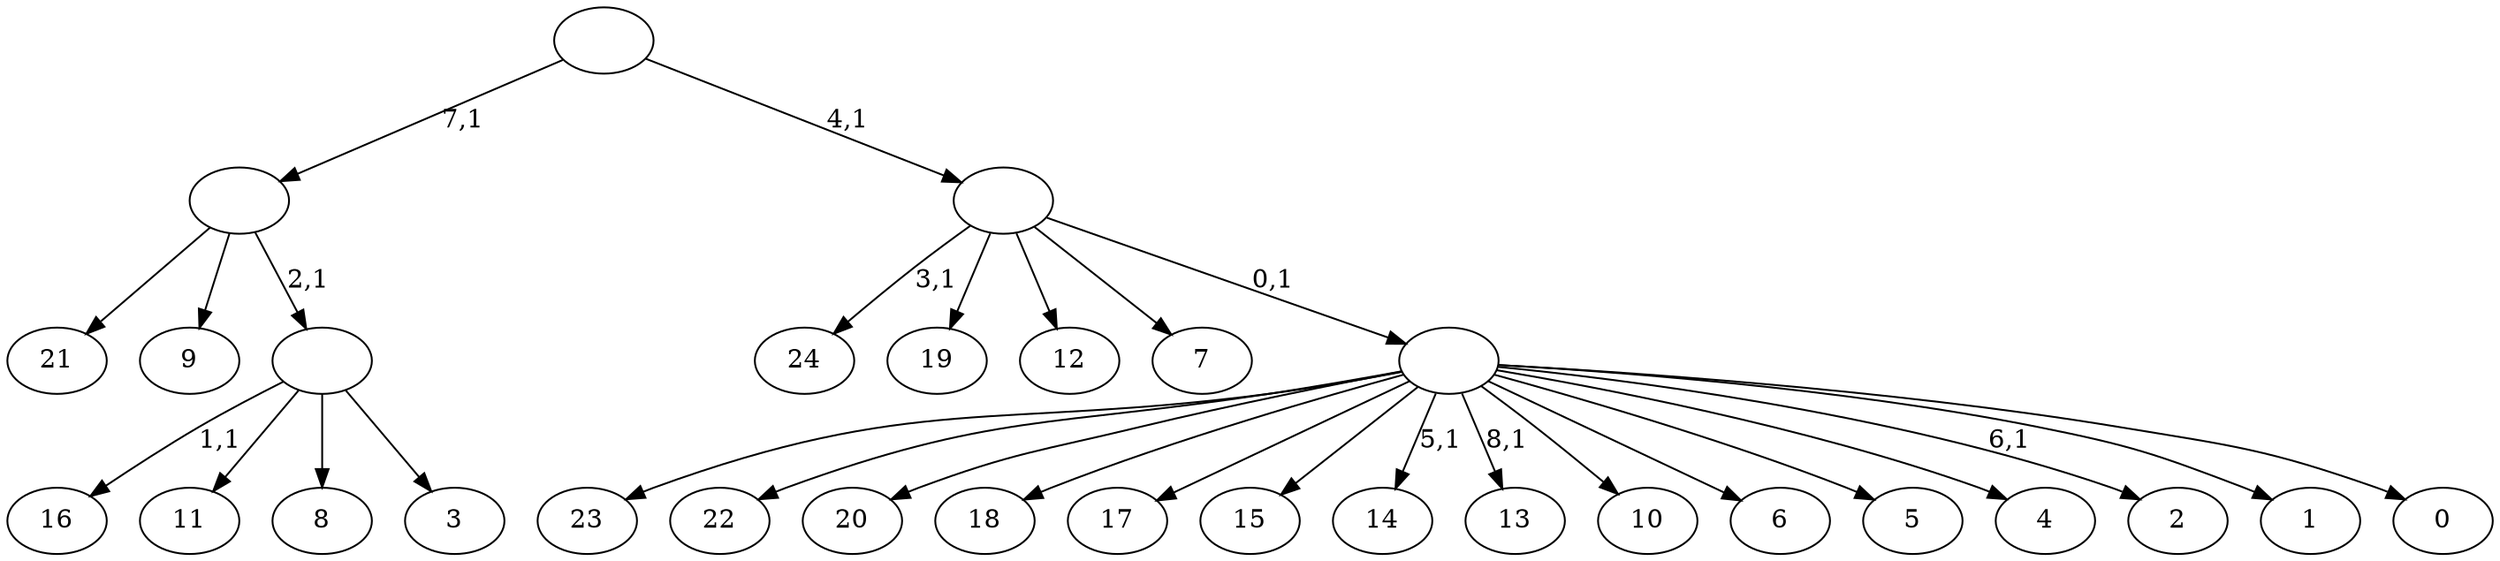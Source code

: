 digraph T {
	34 [label="24"]
	32 [label="23"]
	31 [label="22"]
	30 [label="21"]
	29 [label="20"]
	28 [label="19"]
	27 [label="18"]
	26 [label="17"]
	25 [label="16"]
	23 [label="15"]
	22 [label="14"]
	20 [label="13"]
	18 [label="12"]
	17 [label="11"]
	16 [label="10"]
	15 [label="9"]
	14 [label="8"]
	13 [label="7"]
	12 [label="6"]
	11 [label="5"]
	10 [label="4"]
	9 [label="3"]
	8 [label=""]
	7 [label=""]
	6 [label="2"]
	4 [label="1"]
	3 [label="0"]
	2 [label=""]
	1 [label=""]
	0 [label=""]
	8 -> 25 [label="1,1"]
	8 -> 17 [label=""]
	8 -> 14 [label=""]
	8 -> 9 [label=""]
	7 -> 30 [label=""]
	7 -> 15 [label=""]
	7 -> 8 [label="2,1"]
	2 -> 6 [label="6,1"]
	2 -> 20 [label="8,1"]
	2 -> 22 [label="5,1"]
	2 -> 32 [label=""]
	2 -> 31 [label=""]
	2 -> 29 [label=""]
	2 -> 27 [label=""]
	2 -> 26 [label=""]
	2 -> 23 [label=""]
	2 -> 16 [label=""]
	2 -> 12 [label=""]
	2 -> 11 [label=""]
	2 -> 10 [label=""]
	2 -> 4 [label=""]
	2 -> 3 [label=""]
	1 -> 34 [label="3,1"]
	1 -> 28 [label=""]
	1 -> 18 [label=""]
	1 -> 13 [label=""]
	1 -> 2 [label="0,1"]
	0 -> 7 [label="7,1"]
	0 -> 1 [label="4,1"]
}

